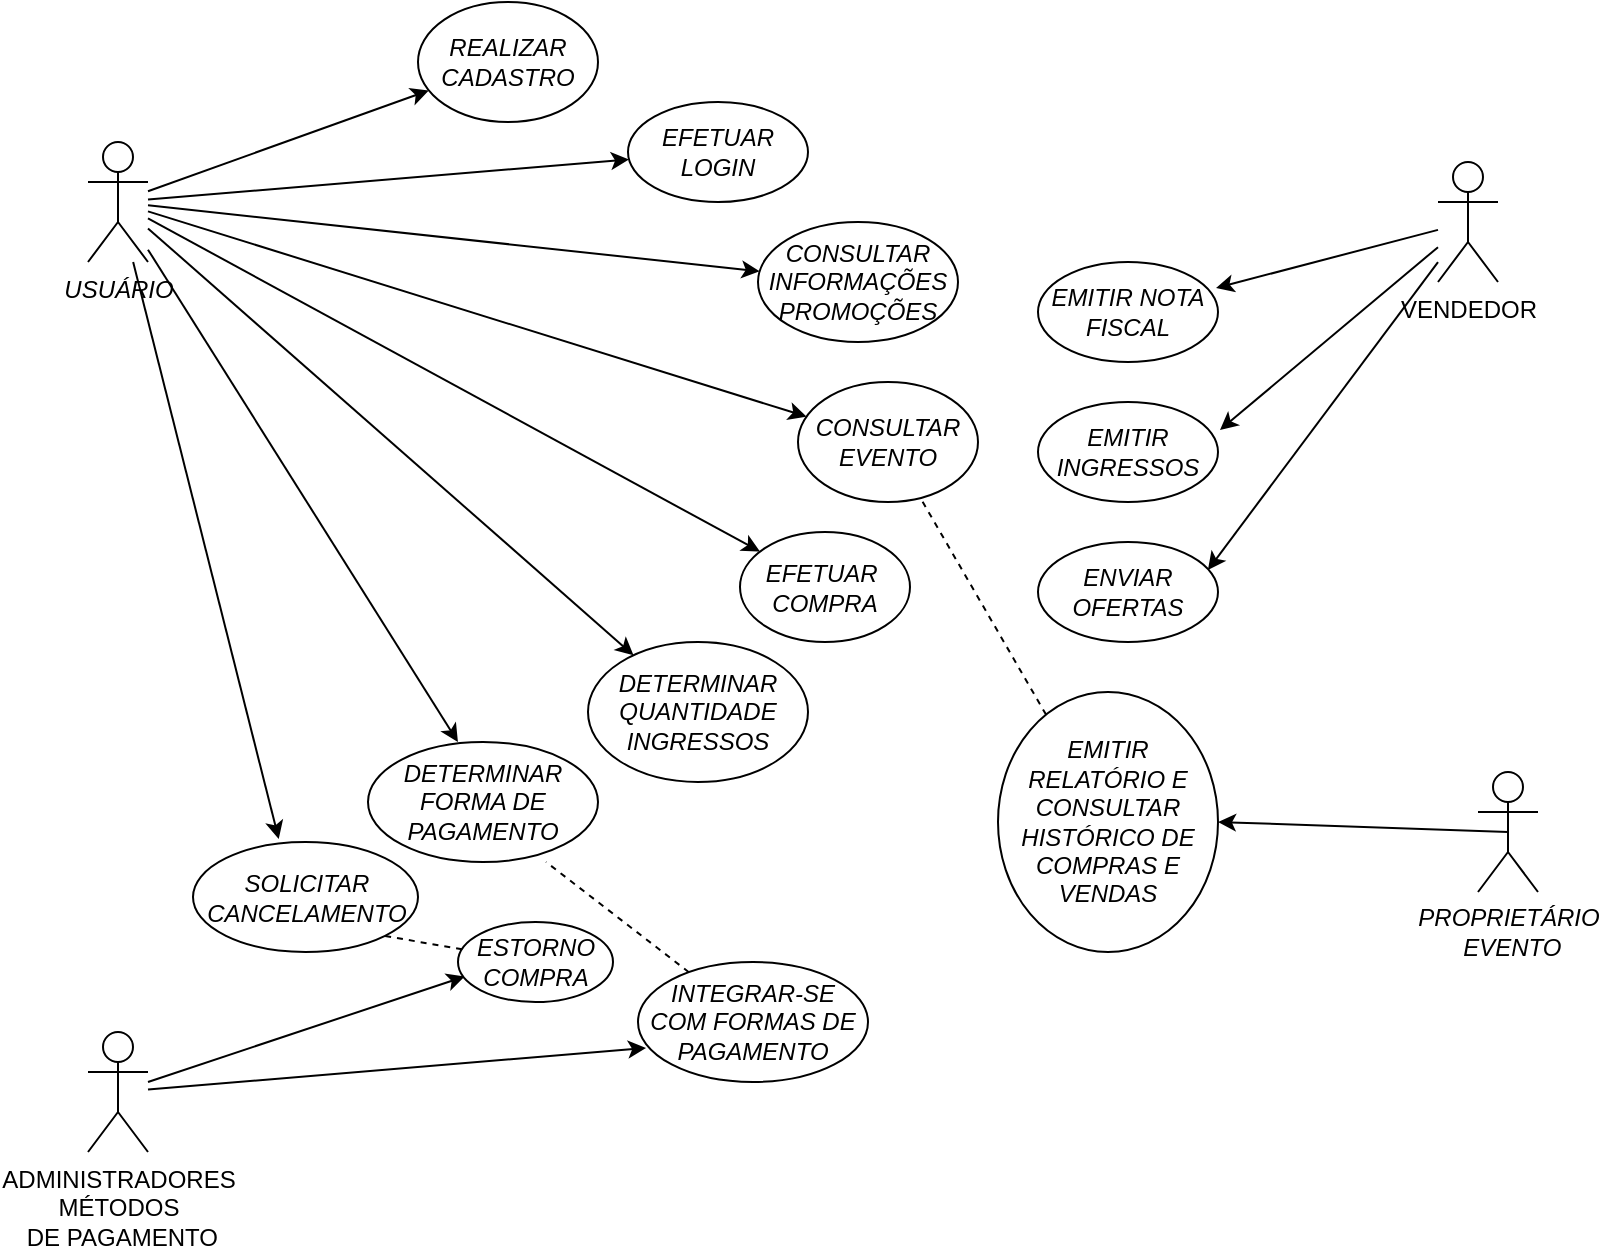 <mxfile version="15.5.9" type="github">
  <diagram id="Dvip2d1yZzj2snk8C7WG" name="Page-1">
    <mxGraphModel dx="1662" dy="773" grid="1" gridSize="10" guides="1" tooltips="1" connect="1" arrows="1" fold="1" page="1" pageScale="1" pageWidth="827" pageHeight="1169" math="0" shadow="0">
      <root>
        <mxCell id="0" />
        <mxCell id="1" parent="0" />
        <mxCell id="7PK4IFP8PnnSspEqCmej-25" style="edgeStyle=none;rounded=0;orthogonalLoop=1;jettySize=auto;html=1;" parent="1" source="7PK4IFP8PnnSspEqCmej-2" target="7PK4IFP8PnnSspEqCmej-17" edge="1">
          <mxGeometry relative="1" as="geometry" />
        </mxCell>
        <mxCell id="7PK4IFP8PnnSspEqCmej-29" style="edgeStyle=none;rounded=0;orthogonalLoop=1;jettySize=auto;html=1;" parent="1" source="7PK4IFP8PnnSspEqCmej-2" target="7PK4IFP8PnnSspEqCmej-16" edge="1">
          <mxGeometry relative="1" as="geometry" />
        </mxCell>
        <mxCell id="7PK4IFP8PnnSspEqCmej-33" style="edgeStyle=none;rounded=0;orthogonalLoop=1;jettySize=auto;html=1;fontSize=24;" parent="1" source="7PK4IFP8PnnSspEqCmej-2" target="7PK4IFP8PnnSspEqCmej-18" edge="1">
          <mxGeometry relative="1" as="geometry" />
        </mxCell>
        <mxCell id="7PK4IFP8PnnSspEqCmej-34" style="edgeStyle=none;rounded=0;orthogonalLoop=1;jettySize=auto;html=1;fontSize=24;" parent="1" source="7PK4IFP8PnnSspEqCmej-2" target="7PK4IFP8PnnSspEqCmej-19" edge="1">
          <mxGeometry relative="1" as="geometry" />
        </mxCell>
        <mxCell id="7PK4IFP8PnnSspEqCmej-35" style="edgeStyle=none;rounded=0;orthogonalLoop=1;jettySize=auto;html=1;fontSize=24;" parent="1" source="7PK4IFP8PnnSspEqCmej-2" target="7PK4IFP8PnnSspEqCmej-20" edge="1">
          <mxGeometry relative="1" as="geometry" />
        </mxCell>
        <mxCell id="7PK4IFP8PnnSspEqCmej-41" style="edgeStyle=none;rounded=0;orthogonalLoop=1;jettySize=auto;html=1;fontSize=24;" parent="1" source="7PK4IFP8PnnSspEqCmej-2" target="7PK4IFP8PnnSspEqCmej-39" edge="1">
          <mxGeometry relative="1" as="geometry" />
        </mxCell>
        <mxCell id="7PK4IFP8PnnSspEqCmej-53" style="edgeStyle=none;rounded=0;orthogonalLoop=1;jettySize=auto;html=1;entryX=0.381;entryY=-0.028;entryDx=0;entryDy=0;entryPerimeter=0;fontSize=24;" parent="1" source="7PK4IFP8PnnSspEqCmej-2" target="7PK4IFP8PnnSspEqCmej-48" edge="1">
          <mxGeometry relative="1" as="geometry" />
        </mxCell>
        <mxCell id="7PK4IFP8PnnSspEqCmej-2" value="&lt;i&gt;USUÁRIO&lt;/i&gt;" style="shape=umlActor;verticalLabelPosition=bottom;verticalAlign=top;html=1;outlineConnect=0;" parent="1" vertex="1">
          <mxGeometry x="45" y="80" width="30" height="60" as="geometry" />
        </mxCell>
        <mxCell id="7PK4IFP8PnnSspEqCmej-52" style="edgeStyle=none;rounded=0;orthogonalLoop=1;jettySize=auto;html=1;entryX=1;entryY=0.5;entryDx=0;entryDy=0;fontSize=24;" parent="1" target="7PK4IFP8PnnSspEqCmej-46" edge="1">
          <mxGeometry relative="1" as="geometry">
            <mxPoint x="755" y="425" as="sourcePoint" />
          </mxGeometry>
        </mxCell>
        <mxCell id="7PK4IFP8PnnSspEqCmej-3" value="" style="shape=umlActor;verticalLabelPosition=bottom;verticalAlign=top;html=1;outlineConnect=0;" parent="1" vertex="1">
          <mxGeometry x="740" y="395" width="30" height="60" as="geometry" />
        </mxCell>
        <mxCell id="7PK4IFP8PnnSspEqCmej-10" value="&lt;i&gt;PROPRIETÁRIO&lt;br&gt;&amp;nbsp;EVENTO&lt;/i&gt;" style="text;html=1;align=center;verticalAlign=middle;resizable=0;points=[];autosize=1;strokeColor=none;fillColor=none;" parent="1" vertex="1">
          <mxGeometry x="700" y="460" width="110" height="30" as="geometry" />
        </mxCell>
        <mxCell id="7PK4IFP8PnnSspEqCmej-54" style="edgeStyle=none;rounded=0;orthogonalLoop=1;jettySize=auto;html=1;fontSize=24;entryX=0.044;entryY=0.68;entryDx=0;entryDy=0;entryPerimeter=0;" parent="1" source="7PK4IFP8PnnSspEqCmej-12" target="7PK4IFP8PnnSspEqCmej-49" edge="1">
          <mxGeometry relative="1" as="geometry">
            <mxPoint x="400" y="555" as="targetPoint" />
          </mxGeometry>
        </mxCell>
        <mxCell id="pLdHfb8ZvUq_Yq_7UQ_n-11" style="edgeStyle=none;rounded=0;orthogonalLoop=1;jettySize=auto;html=1;entryX=0.035;entryY=0.717;entryDx=0;entryDy=0;entryPerimeter=0;" parent="1" source="7PK4IFP8PnnSspEqCmej-12" target="pLdHfb8ZvUq_Yq_7UQ_n-9" edge="1">
          <mxGeometry relative="1" as="geometry" />
        </mxCell>
        <mxCell id="7PK4IFP8PnnSspEqCmej-12" value="ADMINISTRADORES&lt;br&gt;MÉTODOS&lt;br&gt;&amp;nbsp;DE PAGAMENTO" style="shape=umlActor;verticalLabelPosition=bottom;verticalAlign=top;html=1;outlineConnect=0;" parent="1" vertex="1">
          <mxGeometry x="45" y="525" width="30" height="60" as="geometry" />
        </mxCell>
        <mxCell id="7PK4IFP8PnnSspEqCmej-16" value="&lt;i&gt;REALIZAR CADASTRO&lt;/i&gt;" style="ellipse;whiteSpace=wrap;html=1;fillColor=#FFFFFF;" parent="1" vertex="1">
          <mxGeometry x="210" y="10" width="90" height="60" as="geometry" />
        </mxCell>
        <mxCell id="7PK4IFP8PnnSspEqCmej-17" value="&lt;i&gt;EFETUAR LOGIN&lt;/i&gt;" style="ellipse;whiteSpace=wrap;html=1;fillColor=#FFFFFF;" parent="1" vertex="1">
          <mxGeometry x="315" y="60" width="90" height="50" as="geometry" />
        </mxCell>
        <mxCell id="7PK4IFP8PnnSspEqCmej-18" value="&lt;i&gt;CONSULTAR EVENTO&lt;/i&gt;" style="ellipse;whiteSpace=wrap;html=1;fillColor=#FFFFFF;" parent="1" vertex="1">
          <mxGeometry x="400" y="200" width="90" height="60" as="geometry" />
        </mxCell>
        <mxCell id="7PK4IFP8PnnSspEqCmej-19" value="&lt;i&gt;CONSULTAR&lt;br&gt;INFORMAÇÕES&lt;br&gt;PROMOÇÕES&lt;br&gt;&lt;/i&gt;" style="ellipse;whiteSpace=wrap;html=1;fillColor=#FFFFFF;" parent="1" vertex="1">
          <mxGeometry x="380" y="120" width="100" height="60" as="geometry" />
        </mxCell>
        <mxCell id="7PK4IFP8PnnSspEqCmej-20" value="&lt;i&gt;DETERMINAR QUANTIDADE INGRESSOS&lt;/i&gt;" style="ellipse;whiteSpace=wrap;html=1;fillColor=#FFFFFF;" parent="1" vertex="1">
          <mxGeometry x="295" y="330" width="110" height="70" as="geometry" />
        </mxCell>
        <mxCell id="7PK4IFP8PnnSspEqCmej-21" value="&lt;i&gt;DETERMINAR FORMA DE PAGAMENTO&lt;/i&gt;" style="ellipse;whiteSpace=wrap;html=1;fillColor=#FFFFFF;" parent="1" vertex="1">
          <mxGeometry x="185" y="380" width="115" height="60" as="geometry" />
        </mxCell>
        <mxCell id="7PK4IFP8PnnSspEqCmej-38" style="edgeStyle=none;rounded=0;orthogonalLoop=1;jettySize=auto;html=1;fontSize=24;entryX=0.391;entryY=0;entryDx=0;entryDy=0;entryPerimeter=0;" parent="1" source="7PK4IFP8PnnSspEqCmej-2" target="7PK4IFP8PnnSspEqCmej-21" edge="1">
          <mxGeometry relative="1" as="geometry">
            <mxPoint x="90" y="120" as="sourcePoint" />
            <mxPoint x="266.515" y="309.999" as="targetPoint" />
          </mxGeometry>
        </mxCell>
        <mxCell id="7PK4IFP8PnnSspEqCmej-39" value="&lt;i&gt;EFETUAR&amp;nbsp;&lt;br&gt;COMPRA&lt;br&gt;&lt;/i&gt;" style="ellipse;whiteSpace=wrap;html=1;fillColor=#FFFFFF;" parent="1" vertex="1">
          <mxGeometry x="371" y="275" width="85" height="55" as="geometry" />
        </mxCell>
        <mxCell id="7PK4IFP8PnnSspEqCmej-42" value="&lt;i&gt;EMITIR NOTA FISCAL&lt;br&gt;&lt;/i&gt;" style="ellipse;whiteSpace=wrap;html=1;fillColor=#FFFFFF;" parent="1" vertex="1">
          <mxGeometry x="520" y="140" width="90" height="50" as="geometry" />
        </mxCell>
        <mxCell id="7PK4IFP8PnnSspEqCmej-44" value="&lt;i&gt;EMITIR INGRESSOS&lt;br&gt;&lt;/i&gt;" style="ellipse;whiteSpace=wrap;html=1;fillColor=#FFFFFF;" parent="1" vertex="1">
          <mxGeometry x="520" y="210" width="90" height="50" as="geometry" />
        </mxCell>
        <mxCell id="7PK4IFP8PnnSspEqCmej-45" value="&lt;i&gt;ENVIAR OFERTAS&lt;/i&gt;" style="ellipse;whiteSpace=wrap;html=1;fillColor=#FFFFFF;" parent="1" vertex="1">
          <mxGeometry x="520" y="280" width="90" height="50" as="geometry" />
        </mxCell>
        <mxCell id="7PK4IFP8PnnSspEqCmej-46" value="&lt;i&gt;EMITIR RELATÓRIO E CONSULTAR HISTÓRICO DE COMPRAS E VENDAS&lt;/i&gt;" style="ellipse;whiteSpace=wrap;html=1;fillColor=#FFFFFF;" parent="1" vertex="1">
          <mxGeometry x="500" y="355" width="110" height="130" as="geometry" />
        </mxCell>
        <mxCell id="7PK4IFP8PnnSspEqCmej-48" value="&lt;i&gt;SOLICITAR CANCELAMENTO&lt;/i&gt;" style="ellipse;whiteSpace=wrap;html=1;fillColor=#FFFFFF;" parent="1" vertex="1">
          <mxGeometry x="97.5" y="430" width="112.5" height="55" as="geometry" />
        </mxCell>
        <mxCell id="7PK4IFP8PnnSspEqCmej-49" value="&lt;i&gt;ESTORNO COMPRA&lt;/i&gt;" style="ellipse;whiteSpace=wrap;html=1;fillColor=#FFFFFF;" parent="1" vertex="1">
          <mxGeometry x="230" y="470" width="77.5" height="40" as="geometry" />
        </mxCell>
        <mxCell id="7PK4IFP8PnnSspEqCmej-57" value="" style="endArrow=none;dashed=1;html=1;rounded=0;fontSize=24;entryX=1;entryY=1;entryDx=0;entryDy=0;" parent="1" source="7PK4IFP8PnnSspEqCmej-49" target="7PK4IFP8PnnSspEqCmej-48" edge="1">
          <mxGeometry width="50" height="50" relative="1" as="geometry">
            <mxPoint x="390" y="490" as="sourcePoint" />
            <mxPoint x="250" y="470" as="targetPoint" />
            <Array as="points" />
          </mxGeometry>
        </mxCell>
        <mxCell id="7PK4IFP8PnnSspEqCmej-59" value="" style="endArrow=none;dashed=1;html=1;rounded=0;fontSize=24;" parent="1" source="7PK4IFP8PnnSspEqCmej-46" target="7PK4IFP8PnnSspEqCmej-18" edge="1">
          <mxGeometry width="50" height="50" relative="1" as="geometry">
            <mxPoint x="418.96" y="546.35" as="sourcePoint" />
            <mxPoint x="273.64" y="487.64" as="targetPoint" />
            <Array as="points" />
          </mxGeometry>
        </mxCell>
        <mxCell id="pLdHfb8ZvUq_Yq_7UQ_n-9" value="&lt;i&gt;INTEGRAR-SE COM FORMAS DE PAGAMENTO&lt;/i&gt;" style="ellipse;whiteSpace=wrap;html=1;fillColor=#FFFFFF;" parent="1" vertex="1">
          <mxGeometry x="320" y="490" width="115" height="60" as="geometry" />
        </mxCell>
        <mxCell id="pLdHfb8ZvUq_Yq_7UQ_n-10" value="" style="endArrow=none;dashed=1;html=1;rounded=0;fontSize=24;entryX=0.774;entryY=1;entryDx=0;entryDy=0;entryPerimeter=0;" parent="1" source="pLdHfb8ZvUq_Yq_7UQ_n-9" target="7PK4IFP8PnnSspEqCmej-21" edge="1">
          <mxGeometry width="50" height="50" relative="1" as="geometry">
            <mxPoint x="288.46" y="548.16" as="sourcePoint" />
            <mxPoint x="262.497" y="371.83" as="targetPoint" />
            <Array as="points" />
          </mxGeometry>
        </mxCell>
        <mxCell id="WfTdZx7WKAQbOV0LGMwi-3" style="edgeStyle=none;rounded=0;orthogonalLoop=1;jettySize=auto;html=1;entryX=0.989;entryY=0.26;entryDx=0;entryDy=0;entryPerimeter=0;" edge="1" parent="1" source="WfTdZx7WKAQbOV0LGMwi-1" target="7PK4IFP8PnnSspEqCmej-42">
          <mxGeometry relative="1" as="geometry" />
        </mxCell>
        <mxCell id="WfTdZx7WKAQbOV0LGMwi-4" style="edgeStyle=none;rounded=0;orthogonalLoop=1;jettySize=auto;html=1;entryX=1.011;entryY=0.28;entryDx=0;entryDy=0;entryPerimeter=0;" edge="1" parent="1" source="WfTdZx7WKAQbOV0LGMwi-1" target="7PK4IFP8PnnSspEqCmej-44">
          <mxGeometry relative="1" as="geometry" />
        </mxCell>
        <mxCell id="WfTdZx7WKAQbOV0LGMwi-6" style="edgeStyle=none;rounded=0;orthogonalLoop=1;jettySize=auto;html=1;entryX=0.944;entryY=0.28;entryDx=0;entryDy=0;entryPerimeter=0;" edge="1" parent="1" source="WfTdZx7WKAQbOV0LGMwi-1" target="7PK4IFP8PnnSspEqCmej-45">
          <mxGeometry relative="1" as="geometry" />
        </mxCell>
        <mxCell id="WfTdZx7WKAQbOV0LGMwi-1" value="VENDEDOR" style="shape=umlActor;verticalLabelPosition=bottom;verticalAlign=top;html=1;outlineConnect=0;" vertex="1" parent="1">
          <mxGeometry x="720" y="90" width="30" height="60" as="geometry" />
        </mxCell>
      </root>
    </mxGraphModel>
  </diagram>
</mxfile>
